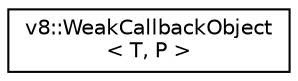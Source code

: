digraph "Graphical Class Hierarchy"
{
  edge [fontname="Helvetica",fontsize="10",labelfontname="Helvetica",labelfontsize="10"];
  node [fontname="Helvetica",fontsize="10",shape=record];
  rankdir="LR";
  Node1 [label="v8::WeakCallbackObject\l\< T, P \>",height=0.2,width=0.4,color="black", fillcolor="white", style="filled",URL="$classv8_1_1WeakCallbackObject.html"];
}
